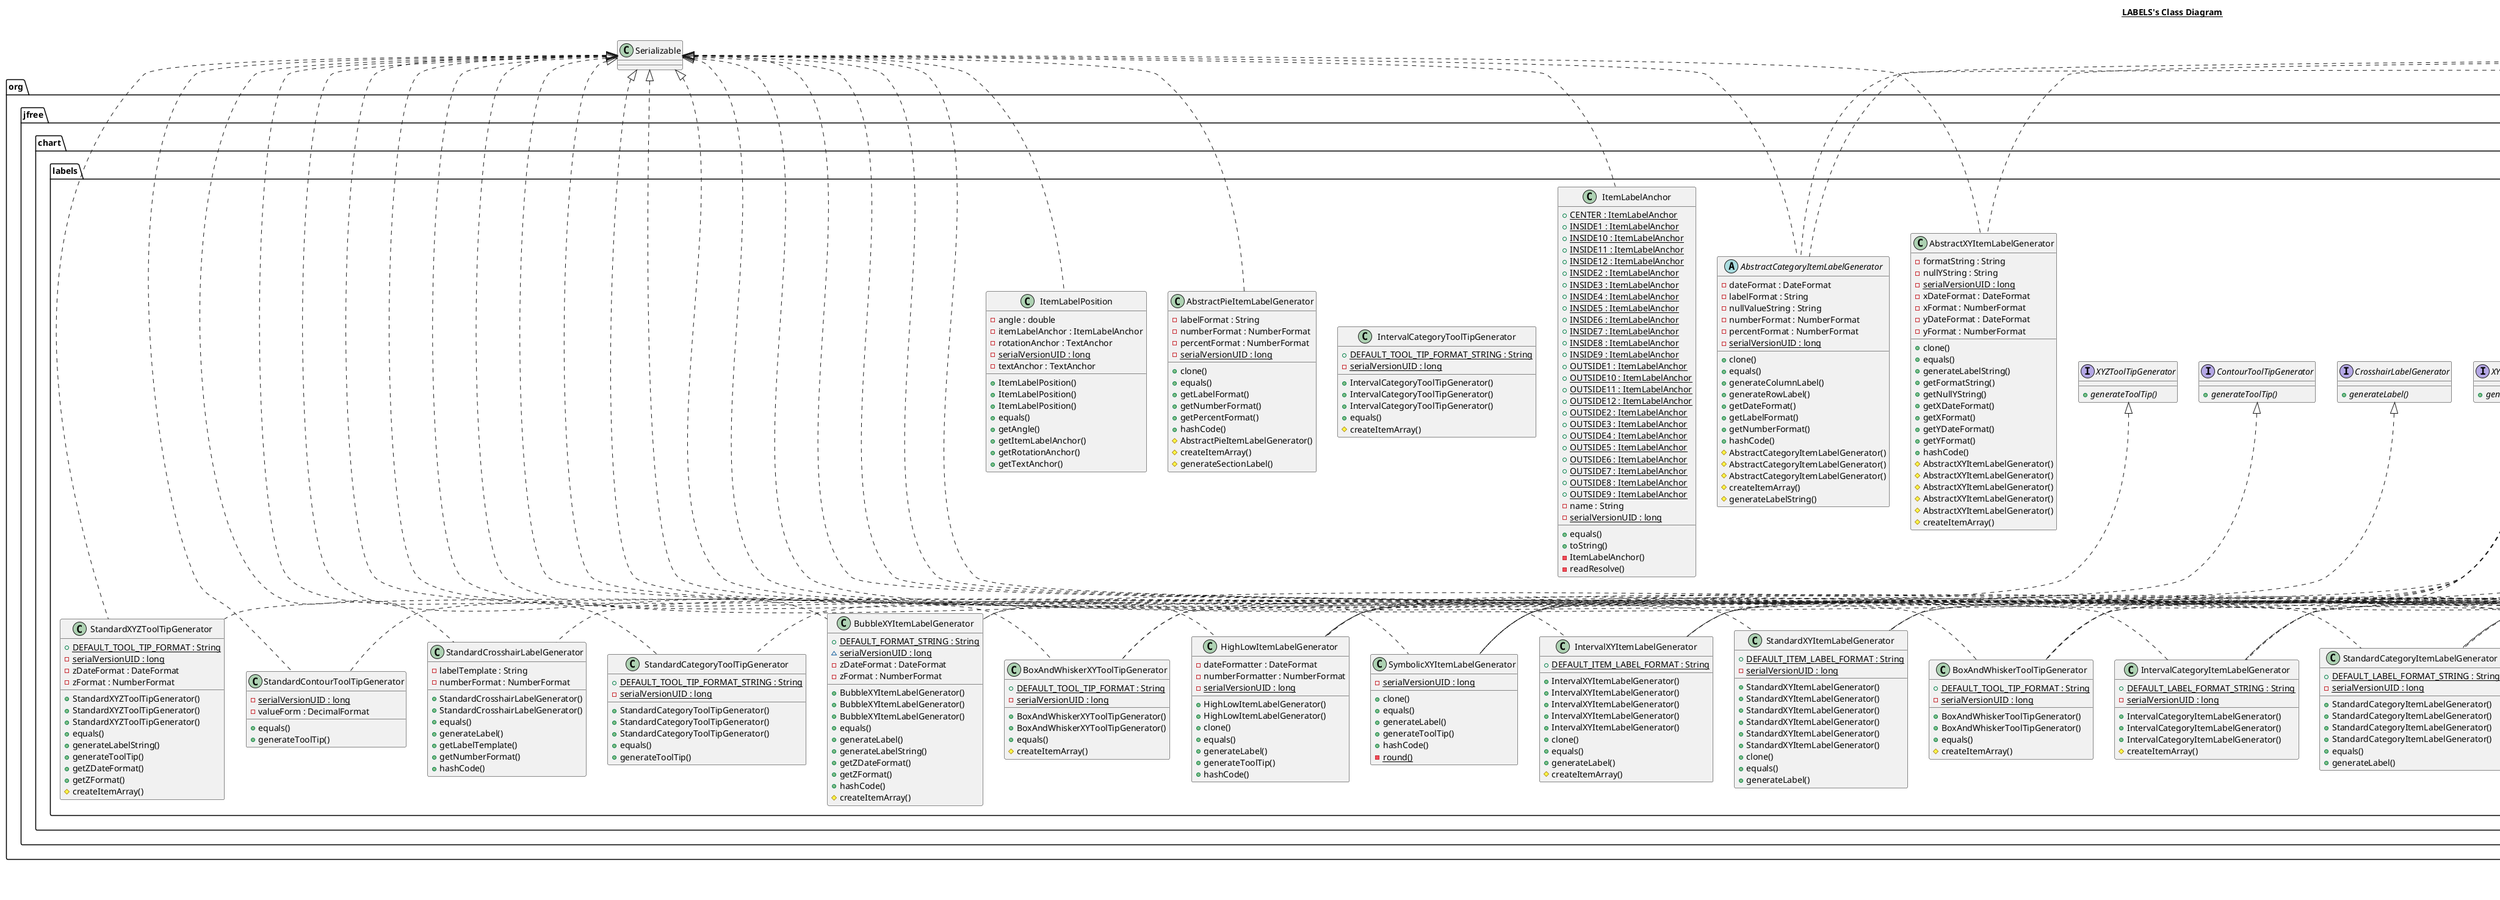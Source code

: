 @startuml

title __LABELS's Class Diagram__\n

  namespace org.jfree.chart {
    namespace labels {
      abstract class org.jfree.chart.labels.AbstractCategoryItemLabelGenerator {
          - dateFormat : DateFormat
          - labelFormat : String
          - nullValueString : String
          - numberFormat : NumberFormat
          - percentFormat : NumberFormat
          {static} - serialVersionUID : long
          + clone()
          + equals()
          + generateColumnLabel()
          + generateRowLabel()
          + getDateFormat()
          + getLabelFormat()
          + getNumberFormat()
          + hashCode()
          # AbstractCategoryItemLabelGenerator()
          # AbstractCategoryItemLabelGenerator()
          # AbstractCategoryItemLabelGenerator()
          # createItemArray()
          # generateLabelString()
      }
    }
  }
  

  namespace org.jfree.chart {
    namespace labels {
      class org.jfree.chart.labels.AbstractPieItemLabelGenerator {
          - labelFormat : String
          - numberFormat : NumberFormat
          - percentFormat : NumberFormat
          {static} - serialVersionUID : long
          + clone()
          + equals()
          + getLabelFormat()
          + getNumberFormat()
          + getPercentFormat()
          + hashCode()
          # AbstractPieItemLabelGenerator()
          # createItemArray()
          # generateSectionLabel()
      }
    }
  }
  

  namespace org.jfree.chart {
    namespace labels {
      class org.jfree.chart.labels.AbstractXYItemLabelGenerator {
          - formatString : String
          - nullYString : String
          {static} - serialVersionUID : long
          - xDateFormat : DateFormat
          - xFormat : NumberFormat
          - yDateFormat : DateFormat
          - yFormat : NumberFormat
          + clone()
          + equals()
          + generateLabelString()
          + getFormatString()
          + getNullYString()
          + getXDateFormat()
          + getXFormat()
          + getYDateFormat()
          + getYFormat()
          + hashCode()
          # AbstractXYItemLabelGenerator()
          # AbstractXYItemLabelGenerator()
          # AbstractXYItemLabelGenerator()
          # AbstractXYItemLabelGenerator()
          # AbstractXYItemLabelGenerator()
          # createItemArray()
      }
    }
  }
  

  namespace org.jfree.chart {
    namespace labels {
      class org.jfree.chart.labels.BoxAndWhiskerToolTipGenerator {
          {static} + DEFAULT_TOOL_TIP_FORMAT : String
          {static} - serialVersionUID : long
          + BoxAndWhiskerToolTipGenerator()
          + BoxAndWhiskerToolTipGenerator()
          + equals()
          # createItemArray()
      }
    }
  }
  

  namespace org.jfree.chart {
    namespace labels {
      class org.jfree.chart.labels.BoxAndWhiskerXYToolTipGenerator {
          {static} + DEFAULT_TOOL_TIP_FORMAT : String
          {static} - serialVersionUID : long
          + BoxAndWhiskerXYToolTipGenerator()
          + BoxAndWhiskerXYToolTipGenerator()
          + equals()
          # createItemArray()
      }
    }
  }
  

  namespace org.jfree.chart {
    namespace labels {
      class org.jfree.chart.labels.BubbleXYItemLabelGenerator {
          {static} + DEFAULT_FORMAT_STRING : String
          {static} ~ serialVersionUID : long
          - zDateFormat : DateFormat
          - zFormat : NumberFormat
          + BubbleXYItemLabelGenerator()
          + BubbleXYItemLabelGenerator()
          + BubbleXYItemLabelGenerator()
          + equals()
          + generateLabel()
          + generateLabelString()
          + getZDateFormat()
          + getZFormat()
          + hashCode()
          # createItemArray()
      }
    }
  }
  

  namespace org.jfree.chart {
    namespace labels {
      interface org.jfree.chart.labels.CategoryItemLabelGenerator {
          {abstract} + generateColumnLabel()
          {abstract} + generateLabel()
          {abstract} + generateRowLabel()
      }
    }
  }
  

  namespace org.jfree.chart {
    namespace labels {
      interface org.jfree.chart.labels.CategorySeriesLabelGenerator {
          {abstract} + generateLabel()
      }
    }
  }
  

  namespace org.jfree.chart {
    namespace labels {
      interface org.jfree.chart.labels.CategoryToolTipGenerator {
          {abstract} + generateToolTip()
      }
    }
  }
  

  namespace org.jfree.chart {
    namespace labels {
      interface org.jfree.chart.labels.ContourToolTipGenerator {
          {abstract} + generateToolTip()
      }
    }
  }
  

  namespace org.jfree.chart {
    namespace labels {
      interface org.jfree.chart.labels.CrosshairLabelGenerator {
          {abstract} + generateLabel()
      }
    }
  }
  

  namespace org.jfree.chart {
    namespace labels {
      class org.jfree.chart.labels.CustomXYToolTipGenerator {
          {static} - serialVersionUID : long
          - toolTipSeries : List
          + CustomXYToolTipGenerator()
          + addToolTipSeries()
          + clone()
          + equals()
          + generateToolTip()
          + getListCount()
          + getToolTipCount()
          + getToolTipText()
      }
    }
  }
  

  namespace org.jfree.chart {
    namespace labels {
      class org.jfree.chart.labels.HighLowItemLabelGenerator {
          - dateFormatter : DateFormat
          - numberFormatter : NumberFormat
          {static} - serialVersionUID : long
          + HighLowItemLabelGenerator()
          + HighLowItemLabelGenerator()
          + clone()
          + equals()
          + generateLabel()
          + generateToolTip()
          + hashCode()
      }
    }
  }
  

  namespace org.jfree.chart {
    namespace labels {
      class org.jfree.chart.labels.IntervalCategoryItemLabelGenerator {
          {static} + DEFAULT_LABEL_FORMAT_STRING : String
          {static} - serialVersionUID : long
          + IntervalCategoryItemLabelGenerator()
          + IntervalCategoryItemLabelGenerator()
          + IntervalCategoryItemLabelGenerator()
          # createItemArray()
      }
    }
  }
  

  namespace org.jfree.chart {
    namespace labels {
      class org.jfree.chart.labels.IntervalCategoryToolTipGenerator {
          {static} + DEFAULT_TOOL_TIP_FORMAT_STRING : String
          {static} - serialVersionUID : long
          + IntervalCategoryToolTipGenerator()
          + IntervalCategoryToolTipGenerator()
          + IntervalCategoryToolTipGenerator()
          + equals()
          # createItemArray()
      }
    }
  }
  

  namespace org.jfree.chart {
    namespace labels {
      class org.jfree.chart.labels.IntervalXYItemLabelGenerator {
          {static} + DEFAULT_ITEM_LABEL_FORMAT : String
          + IntervalXYItemLabelGenerator()
          + IntervalXYItemLabelGenerator()
          + IntervalXYItemLabelGenerator()
          + IntervalXYItemLabelGenerator()
          + IntervalXYItemLabelGenerator()
          + clone()
          + equals()
          + generateLabel()
          # createItemArray()
      }
    }
  }
  

  namespace org.jfree.chart {
    namespace labels {
      class org.jfree.chart.labels.ItemLabelAnchor {
          {static} + CENTER : ItemLabelAnchor
          {static} + INSIDE1 : ItemLabelAnchor
          {static} + INSIDE10 : ItemLabelAnchor
          {static} + INSIDE11 : ItemLabelAnchor
          {static} + INSIDE12 : ItemLabelAnchor
          {static} + INSIDE2 : ItemLabelAnchor
          {static} + INSIDE3 : ItemLabelAnchor
          {static} + INSIDE4 : ItemLabelAnchor
          {static} + INSIDE5 : ItemLabelAnchor
          {static} + INSIDE6 : ItemLabelAnchor
          {static} + INSIDE7 : ItemLabelAnchor
          {static} + INSIDE8 : ItemLabelAnchor
          {static} + INSIDE9 : ItemLabelAnchor
          {static} + OUTSIDE1 : ItemLabelAnchor
          {static} + OUTSIDE10 : ItemLabelAnchor
          {static} + OUTSIDE11 : ItemLabelAnchor
          {static} + OUTSIDE12 : ItemLabelAnchor
          {static} + OUTSIDE2 : ItemLabelAnchor
          {static} + OUTSIDE3 : ItemLabelAnchor
          {static} + OUTSIDE4 : ItemLabelAnchor
          {static} + OUTSIDE5 : ItemLabelAnchor
          {static} + OUTSIDE6 : ItemLabelAnchor
          {static} + OUTSIDE7 : ItemLabelAnchor
          {static} + OUTSIDE8 : ItemLabelAnchor
          {static} + OUTSIDE9 : ItemLabelAnchor
          - name : String
          {static} - serialVersionUID : long
          + equals()
          + toString()
          - ItemLabelAnchor()
          - readResolve()
      }
    }
  }
  

  namespace org.jfree.chart {
    namespace labels {
      class org.jfree.chart.labels.ItemLabelPosition {
          - angle : double
          - itemLabelAnchor : ItemLabelAnchor
          - rotationAnchor : TextAnchor
          {static} - serialVersionUID : long
          - textAnchor : TextAnchor
          + ItemLabelPosition()
          + ItemLabelPosition()
          + ItemLabelPosition()
          + equals()
          + getAngle()
          + getItemLabelAnchor()
          + getRotationAnchor()
          + getTextAnchor()
      }
    }
  }
  

  namespace org.jfree.chart {
    namespace labels {
      class org.jfree.chart.labels.MultipleXYSeriesLabelGenerator {
          {static} + DEFAULT_LABEL_FORMAT : String
          - additionalFormatPattern : String
          - formatPattern : String
          {static} - serialVersionUID : long
          - seriesLabelLists : Map
          + MultipleXYSeriesLabelGenerator()
          + MultipleXYSeriesLabelGenerator()
          + addSeriesLabel()
          + clearSeriesLabels()
          + clone()
          + equals()
          + generateLabel()
          + hashCode()
          # createItemArray()
      }
    }
  }
  

  namespace org.jfree.chart {
    namespace labels {
      interface org.jfree.chart.labels.PieSectionLabelGenerator {
          {abstract} + generateAttributedSectionLabel()
          {abstract} + generateSectionLabel()
      }
    }
  }
  

  namespace org.jfree.chart {
    namespace labels {
      interface org.jfree.chart.labels.PieToolTipGenerator {
          {abstract} + generateToolTip()
      }
    }
  }
  

  namespace org.jfree.chart {
    namespace labels {
      class org.jfree.chart.labels.StandardCategoryItemLabelGenerator {
          {static} + DEFAULT_LABEL_FORMAT_STRING : String
          {static} - serialVersionUID : long
          + StandardCategoryItemLabelGenerator()
          + StandardCategoryItemLabelGenerator()
          + StandardCategoryItemLabelGenerator()
          + StandardCategoryItemLabelGenerator()
          + equals()
          + generateLabel()
      }
    }
  }
  

  namespace org.jfree.chart {
    namespace labels {
      class org.jfree.chart.labels.StandardCategorySeriesLabelGenerator {
          {static} + DEFAULT_LABEL_FORMAT : String
          - formatPattern : String
          {static} - serialVersionUID : long
          + StandardCategorySeriesLabelGenerator()
          + StandardCategorySeriesLabelGenerator()
          + clone()
          + equals()
          + generateLabel()
          + hashCode()
          # createItemArray()
      }
    }
  }
  

  namespace org.jfree.chart {
    namespace labels {
      class org.jfree.chart.labels.StandardCategoryToolTipGenerator {
          {static} + DEFAULT_TOOL_TIP_FORMAT_STRING : String
          {static} - serialVersionUID : long
          + StandardCategoryToolTipGenerator()
          + StandardCategoryToolTipGenerator()
          + StandardCategoryToolTipGenerator()
          + equals()
          + generateToolTip()
      }
    }
  }
  

  namespace org.jfree.chart {
    namespace labels {
      class org.jfree.chart.labels.StandardContourToolTipGenerator {
          {static} - serialVersionUID : long
          - valueForm : DecimalFormat
          + equals()
          + generateToolTip()
      }
    }
  }
  

  namespace org.jfree.chart {
    namespace labels {
      class org.jfree.chart.labels.StandardCrosshairLabelGenerator {
          - labelTemplate : String
          - numberFormat : NumberFormat
          + StandardCrosshairLabelGenerator()
          + StandardCrosshairLabelGenerator()
          + equals()
          + generateLabel()
          + getLabelTemplate()
          + getNumberFormat()
          + hashCode()
      }
    }
  }
  

  namespace org.jfree.chart {
    namespace labels {
      class org.jfree.chart.labels.StandardPieSectionLabelGenerator {
          {static} + DEFAULT_SECTION_LABEL_FORMAT : String
          - attributedLabels : Map
          {static} - serialVersionUID : long
          + StandardPieSectionLabelGenerator()
          + StandardPieSectionLabelGenerator()
          + StandardPieSectionLabelGenerator()
          + StandardPieSectionLabelGenerator()
          + StandardPieSectionLabelGenerator()
          + clone()
          + equals()
          + generateAttributedSectionLabel()
          + generateSectionLabel()
          + getAttributedLabel()
          + setAttributedLabel()
      }
    }
  }
  

  namespace org.jfree.chart {
    namespace labels {
      class org.jfree.chart.labels.StandardPieToolTipGenerator {
          {static} + DEFAULT_SECTION_LABEL_FORMAT : String
          {static} + DEFAULT_TOOLTIP_FORMAT : String
          {static} - serialVersionUID : long
          + StandardPieToolTipGenerator()
          + StandardPieToolTipGenerator()
          + StandardPieToolTipGenerator()
          + StandardPieToolTipGenerator()
          + StandardPieToolTipGenerator()
          + clone()
          + generateToolTip()
      }
    }
  }
  

  namespace org.jfree.chart {
    namespace labels {
      class org.jfree.chart.labels.StandardXYItemLabelGenerator {
          {static} + DEFAULT_ITEM_LABEL_FORMAT : String
          {static} - serialVersionUID : long
          + StandardXYItemLabelGenerator()
          + StandardXYItemLabelGenerator()
          + StandardXYItemLabelGenerator()
          + StandardXYItemLabelGenerator()
          + StandardXYItemLabelGenerator()
          + StandardXYItemLabelGenerator()
          + clone()
          + equals()
          + generateLabel()
      }
    }
  }
  

  namespace org.jfree.chart {
    namespace labels {
      class org.jfree.chart.labels.StandardXYSeriesLabelGenerator {
          {static} + DEFAULT_LABEL_FORMAT : String
          - formatPattern : String
          {static} - serialVersionUID : long
          + StandardXYSeriesLabelGenerator()
          + StandardXYSeriesLabelGenerator()
          + clone()
          + equals()
          + generateLabel()
          + hashCode()
          # createItemArray()
      }
    }
  }
  

  namespace org.jfree.chart {
    namespace labels {
      class org.jfree.chart.labels.StandardXYToolTipGenerator {
          {static} + DEFAULT_TOOL_TIP_FORMAT : String
          {static} - serialVersionUID : long
          + StandardXYToolTipGenerator()
          + StandardXYToolTipGenerator()
          + StandardXYToolTipGenerator()
          + StandardXYToolTipGenerator()
          + StandardXYToolTipGenerator()
          + clone()
          + equals()
          + generateToolTip()
          {static} + getTimeSeriesInstance()
      }
    }
  }
  

  namespace org.jfree.chart {
    namespace labels {
      class org.jfree.chart.labels.StandardXYZToolTipGenerator {
          {static} + DEFAULT_TOOL_TIP_FORMAT : String
          {static} - serialVersionUID : long
          - zDateFormat : DateFormat
          - zFormat : NumberFormat
          + StandardXYZToolTipGenerator()
          + StandardXYZToolTipGenerator()
          + StandardXYZToolTipGenerator()
          + equals()
          + generateLabelString()
          + generateToolTip()
          + getZDateFormat()
          + getZFormat()
          # createItemArray()
      }
    }
  }
  

  namespace org.jfree.chart {
    namespace labels {
      class org.jfree.chart.labels.SymbolicXYItemLabelGenerator {
          {static} - serialVersionUID : long
          + clone()
          + equals()
          + generateLabel()
          + generateToolTip()
          + hashCode()
          {static} - round()
      }
    }
  }
  

  namespace org.jfree.chart {
    namespace labels {
      interface org.jfree.chart.labels.XYItemLabelGenerator {
          {abstract} + generateLabel()
      }
    }
  }
  

  namespace org.jfree.chart {
    namespace labels {
      interface org.jfree.chart.labels.XYSeriesLabelGenerator {
          {abstract} + generateLabel()
      }
    }
  }
  

  namespace org.jfree.chart {
    namespace labels {
      interface org.jfree.chart.labels.XYToolTipGenerator {
          {abstract} + generateToolTip()
      }
    }
  }
  

  namespace org.jfree.chart {
    namespace labels {
      interface org.jfree.chart.labels.XYZToolTipGenerator {
          {abstract} + generateToolTip()
      }
    }
  }
  

  org.jfree.chart.labels.AbstractCategoryItemLabelGenerator .up.|> Cloneable
  org.jfree.chart.labels.AbstractCategoryItemLabelGenerator .up.|> PublicCloneable
  org.jfree.chart.labels.AbstractCategoryItemLabelGenerator .up.|> Serializable
  org.jfree.chart.labels.AbstractPieItemLabelGenerator .up.|> Serializable
  org.jfree.chart.labels.AbstractXYItemLabelGenerator .up.|> Cloneable
  org.jfree.chart.labels.AbstractXYItemLabelGenerator .up.|> Serializable
  org.jfree.chart.labels.BoxAndWhiskerToolTipGenerator .up.|> CategoryToolTipGenerator
  org.jfree.chart.labels.BoxAndWhiskerToolTipGenerator .up.|> Cloneable
  org.jfree.chart.labels.BoxAndWhiskerToolTipGenerator .up.|> PublicCloneable
  org.jfree.chart.labels.BoxAndWhiskerToolTipGenerator .up.|> Serializable
  org.jfree.chart.labels.BoxAndWhiskerXYToolTipGenerator .up.|> Cloneable
  org.jfree.chart.labels.BoxAndWhiskerXYToolTipGenerator .up.|> Serializable
  org.jfree.chart.labels.BoxAndWhiskerXYToolTipGenerator .up.|> XYToolTipGenerator
  org.jfree.chart.labels.BubbleXYItemLabelGenerator .up.|> PublicCloneable
  org.jfree.chart.labels.BubbleXYItemLabelGenerator .up.|> Serializable
  org.jfree.chart.labels.BubbleXYItemLabelGenerator .up.|> XYItemLabelGenerator
  org.jfree.chart.labels.CustomXYToolTipGenerator .up.|> Cloneable
  org.jfree.chart.labels.CustomXYToolTipGenerator .up.|> PublicCloneable
  org.jfree.chart.labels.CustomXYToolTipGenerator .up.|> Serializable
  org.jfree.chart.labels.CustomXYToolTipGenerator .up.|> XYToolTipGenerator
  org.jfree.chart.labels.HighLowItemLabelGenerator .up.|> Cloneable
  org.jfree.chart.labels.HighLowItemLabelGenerator .up.|> PublicCloneable
  org.jfree.chart.labels.HighLowItemLabelGenerator .up.|> Serializable
  org.jfree.chart.labels.HighLowItemLabelGenerator .up.|> XYItemLabelGenerator
  org.jfree.chart.labels.HighLowItemLabelGenerator .up.|> XYToolTipGenerator
  org.jfree.chart.labels.IntervalCategoryItemLabelGenerator .up.|> CategoryItemLabelGenerator
  org.jfree.chart.labels.IntervalCategoryItemLabelGenerator .up.|> Cloneable
  org.jfree.chart.labels.IntervalCategoryItemLabelGenerator .up.|> PublicCloneable
  org.jfree.chart.labels.IntervalCategoryItemLabelGenerator .up.|> Serializable
  org.jfree.chart.labels.IntervalXYItemLabelGenerator .up.|> Cloneable
  org.jfree.chart.labels.IntervalXYItemLabelGenerator .up.|> PublicCloneable
  org.jfree.chart.labels.IntervalXYItemLabelGenerator .up.|> Serializable
  org.jfree.chart.labels.IntervalXYItemLabelGenerator .up.|> XYItemLabelGenerator
  org.jfree.chart.labels.ItemLabelAnchor .up.|> Serializable
  org.jfree.chart.labels.ItemLabelPosition .up.|> Serializable
  org.jfree.chart.labels.MultipleXYSeriesLabelGenerator .up.|> Cloneable
  org.jfree.chart.labels.MultipleXYSeriesLabelGenerator .up.|> PublicCloneable
  org.jfree.chart.labels.MultipleXYSeriesLabelGenerator .up.|> Serializable
  org.jfree.chart.labels.MultipleXYSeriesLabelGenerator .up.|> XYSeriesLabelGenerator
  org.jfree.chart.labels.StandardCategoryItemLabelGenerator .up.|> CategoryItemLabelGenerator
  org.jfree.chart.labels.StandardCategoryItemLabelGenerator .up.|> Cloneable
  org.jfree.chart.labels.StandardCategoryItemLabelGenerator .up.|> PublicCloneable
  org.jfree.chart.labels.StandardCategoryItemLabelGenerator .up.|> Serializable
  org.jfree.chart.labels.StandardCategorySeriesLabelGenerator .up.|> CategorySeriesLabelGenerator
  org.jfree.chart.labels.StandardCategorySeriesLabelGenerator .up.|> Cloneable
  org.jfree.chart.labels.StandardCategorySeriesLabelGenerator .up.|> PublicCloneable
  org.jfree.chart.labels.StandardCategorySeriesLabelGenerator .up.|> Serializable
  org.jfree.chart.labels.StandardCategoryToolTipGenerator .up.|> CategoryToolTipGenerator
  org.jfree.chart.labels.StandardCategoryToolTipGenerator .up.|> Serializable
  org.jfree.chart.labels.StandardContourToolTipGenerator .up.|> ContourToolTipGenerator
  org.jfree.chart.labels.StandardContourToolTipGenerator .up.|> Serializable
  org.jfree.chart.labels.StandardCrosshairLabelGenerator .up.|> CrosshairLabelGenerator
  org.jfree.chart.labels.StandardCrosshairLabelGenerator .up.|> Serializable
  org.jfree.chart.labels.StandardPieSectionLabelGenerator .up.|> Cloneable
  org.jfree.chart.labels.StandardPieSectionLabelGenerator .up.|> PieSectionLabelGenerator
  org.jfree.chart.labels.StandardPieSectionLabelGenerator .up.|> PublicCloneable
  org.jfree.chart.labels.StandardPieSectionLabelGenerator .up.|> Serializable
  org.jfree.chart.labels.StandardPieToolTipGenerator .up.|> Cloneable
  org.jfree.chart.labels.StandardPieToolTipGenerator .up.|> PieToolTipGenerator
  org.jfree.chart.labels.StandardPieToolTipGenerator .up.|> PublicCloneable
  org.jfree.chart.labels.StandardPieToolTipGenerator .up.|> Serializable
  org.jfree.chart.labels.StandardXYItemLabelGenerator .up.|> Cloneable
  org.jfree.chart.labels.StandardXYItemLabelGenerator .up.|> PublicCloneable
  org.jfree.chart.labels.StandardXYItemLabelGenerator .up.|> Serializable
  org.jfree.chart.labels.StandardXYItemLabelGenerator .up.|> XYItemLabelGenerator
  org.jfree.chart.labels.StandardXYSeriesLabelGenerator .up.|> Cloneable
  org.jfree.chart.labels.StandardXYSeriesLabelGenerator .up.|> PublicCloneable
  org.jfree.chart.labels.StandardXYSeriesLabelGenerator .up.|> Serializable
  org.jfree.chart.labels.StandardXYSeriesLabelGenerator .up.|> XYSeriesLabelGenerator
  org.jfree.chart.labels.StandardXYToolTipGenerator .up.|> Cloneable
  org.jfree.chart.labels.StandardXYToolTipGenerator .up.|> PublicCloneable
  org.jfree.chart.labels.StandardXYToolTipGenerator .up.|> Serializable
  org.jfree.chart.labels.StandardXYToolTipGenerator .up.|> XYToolTipGenerator
  org.jfree.chart.labels.StandardXYZToolTipGenerator .up.|> Serializable
  org.jfree.chart.labels.StandardXYZToolTipGenerator .up.|> XYZToolTipGenerator
  org.jfree.chart.labels.SymbolicXYItemLabelGenerator .up.|> Cloneable
  org.jfree.chart.labels.SymbolicXYItemLabelGenerator .up.|> PublicCloneable
  org.jfree.chart.labels.SymbolicXYItemLabelGenerator .up.|> Serializable
  org.jfree.chart.labels.SymbolicXYItemLabelGenerator .up.|> XYItemLabelGenerator
  org.jfree.chart.labels.SymbolicXYItemLabelGenerator .up.|> XYToolTipGenerator


right footer


PlantUML diagram generated by SketchIt! (https://bitbucket.org/pmesmeur/sketch.it)
For more information about this tool, please contact philippe.mesmeur@gmail.com
endfooter

@enduml
